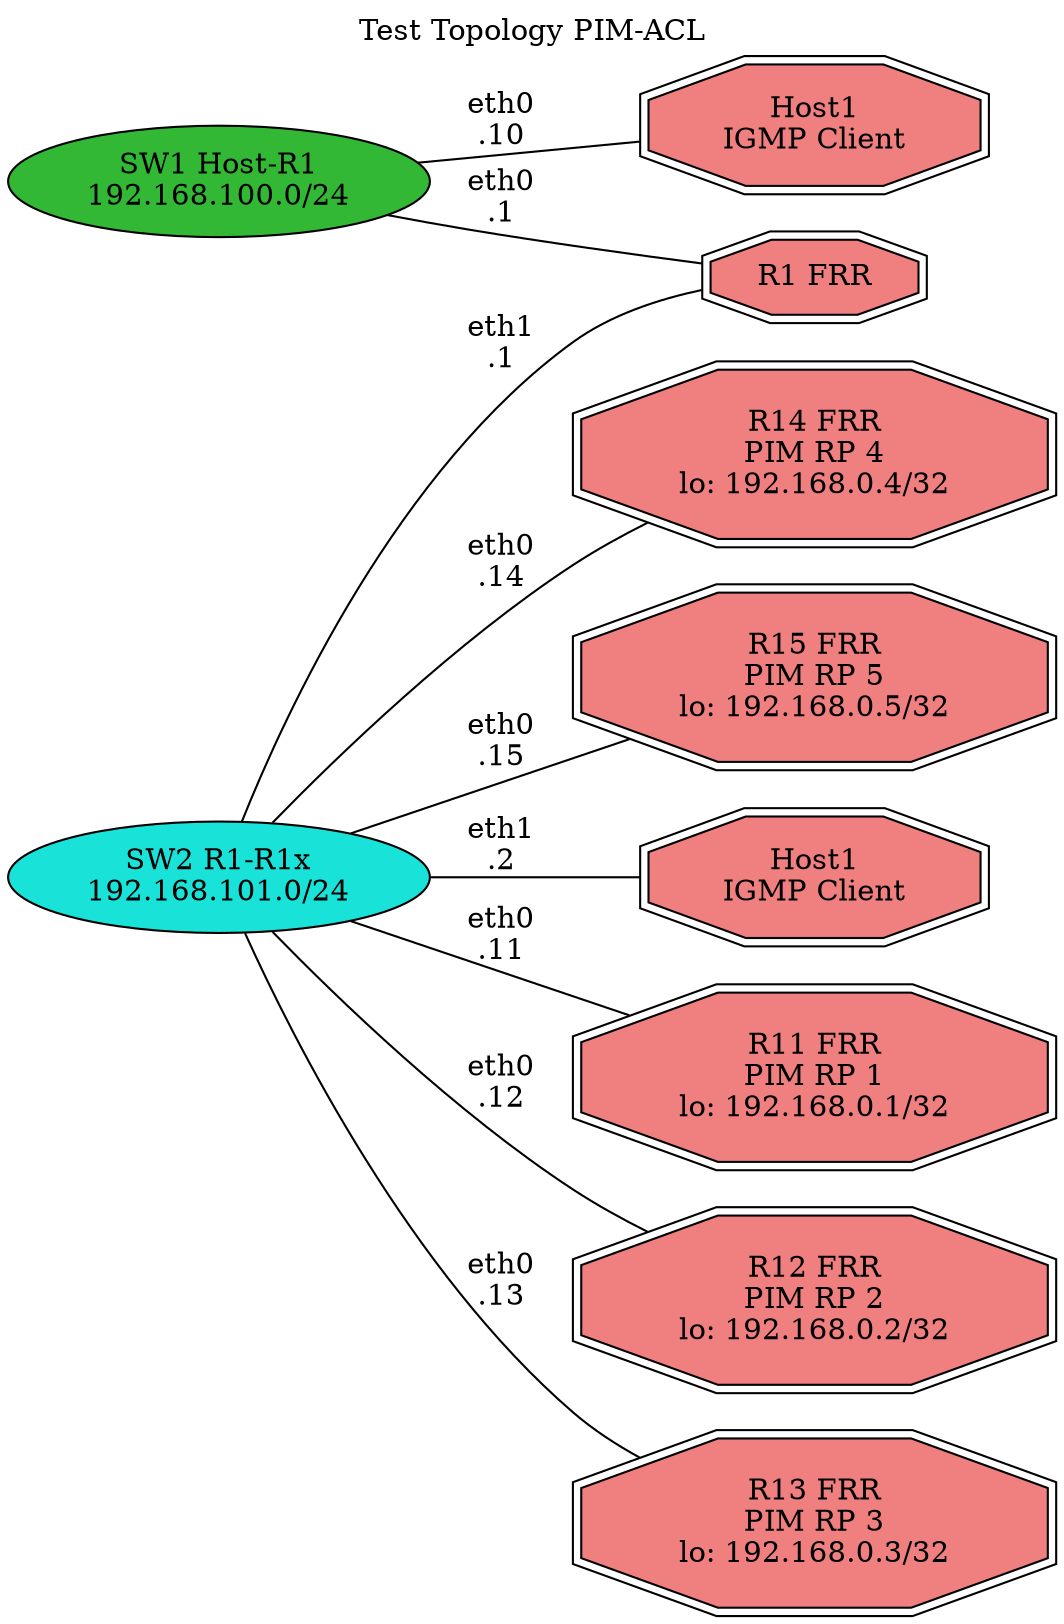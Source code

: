 ## GraphViz file for test_pim_acl
##
## Color coding:
#########################
##  Main FRR: #f08080  red
##  No protocol: #d0e0d0  gray
##  RIP:      #19e3d9  Cyan
##  RIPng:    #fcb314  dark yellow
##  OSPFv2:   #32b835  Green
##  OSPFv3:   #19e3d9  Cyan
##  ISIS IPv4 #33ff99  light green
##  ISIS IPv6 #9a81ec  purple
##  BGP IPv4  #eee3d3  beige
##  BGP IPv6  #fdff00  yellow
##  LDP IPv4  #fedbe2  light pink
##### Colors (see http://www.color-hex.com/)

graph test_pim_acl {
    overlap=false;
    constraint=false;

    // title
    labelloc="t";
    label="Test Topology PIM-ACL";
    rankdir = RL;

    ######################
    # Routers   
    ######################

    # Main FRR Router PIM
    R1 [shape=doubleoctagon, label="R1 FRR", fillcolor="#f08080", style=filled];
    H1 [shape=doubleoctagon, label="Host1\nIGMP Client", fillcolor="#f08080", style=filled];
    H2 [shape=doubleoctagon, label="Host1\nIGMP Client", fillcolor="#f08080", style=filled];

    R11 [shape=doubleoctagon, label="R11 FRR\nPIM RP 1\nlo: 192.168.0.1/32", fillcolor="#f08080", style=filled];
    R12 [shape=doubleoctagon, label="R12 FRR\nPIM RP 2\nlo: 192.168.0.2/32", fillcolor="#f08080", style=filled];
    R13 [shape=doubleoctagon, label="R13 FRR\nPIM RP 3\nlo: 192.168.0.3/32", fillcolor="#f08080", style=filled];
    R14 [shape=doubleoctagon, label="R14 FRR\nPIM RP 4\nlo: 192.168.0.4/32", fillcolor="#f08080", style=filled];
    R15 [shape=doubleoctagon, label="R15 FRR\nPIM RP 5\nlo: 192.168.0.5/32", fillcolor="#f08080", style=filled];

    ######################
    # Network Lists
    ######################

    SW1_H1_R1   [label="SW1 Host-R1\n192.168.100.0/24", fillcolor="#32b835", style=filled];
    SW2_R1_R1x   [label="SW2 R1-R1x\n192.168.101.0/24", fillcolor="#19e3d9", style=filled];

    ######################
    # Network Connections
    ######################

    H1 -- SW1_H1_R1 [label = "eth0\n.10"];
    R1 -- SW1_H1_R1 [label = "eth0\n.1"];

    R1 -- SW2_R1_R1x [label = "eth1\n.1"];
    H2 -- SW2_R1_R1x [label = "eth1\n.2"];
    R11 -- SW2_R1_R1x [label = "eth0\n.11"];
    R12 -- SW2_R1_R1x [label = "eth0\n.12"];
    R13 -- SW2_R1_R1x [label = "eth0\n.13"];
    R14 -- SW2_R1_R1x [label = "eth0\n.14"];
    R15 -- SW2_R1_R1x [label = "eth0\n.15"];

    { rank = same {R11, R12, R13, R14, R15} }

}
